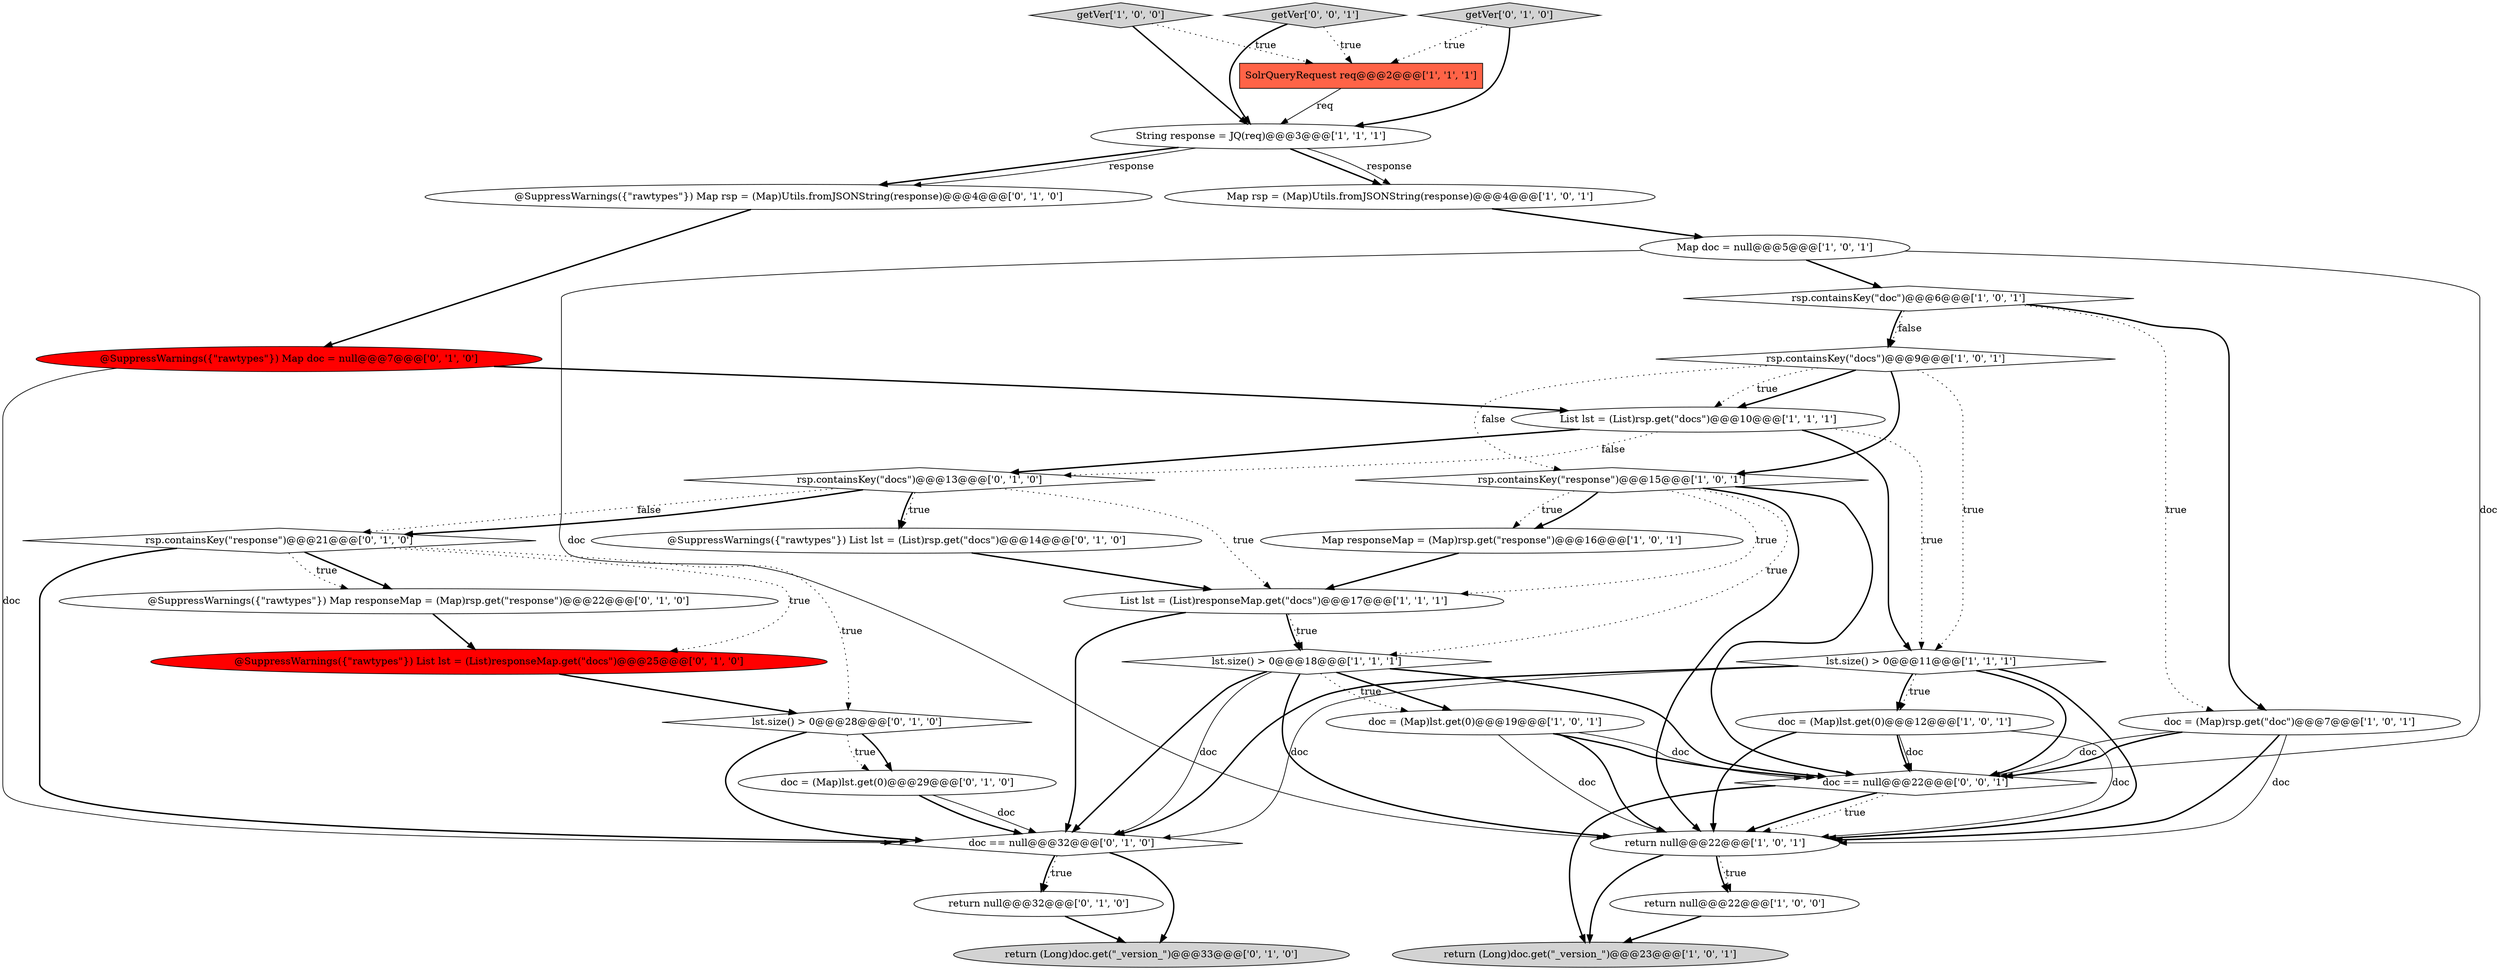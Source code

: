 digraph {
31 [style = filled, label = "doc == null@@@32@@@['0', '1', '0']", fillcolor = white, shape = diamond image = "AAA0AAABBB2BBB"];
29 [style = filled, label = "doc = (Map)lst.get(0)@@@29@@@['0', '1', '0']", fillcolor = white, shape = ellipse image = "AAA0AAABBB2BBB"];
27 [style = filled, label = "@SuppressWarnings({\"rawtypes\"}) Map doc = null@@@7@@@['0', '1', '0']", fillcolor = red, shape = ellipse image = "AAA1AAABBB2BBB"];
20 [style = filled, label = "@SuppressWarnings({\"rawtypes\"}) Map rsp = (Map)Utils.fromJSONString(response)@@@4@@@['0', '1', '0']", fillcolor = white, shape = ellipse image = "AAA0AAABBB2BBB"];
1 [style = filled, label = "String response = JQ(req)@@@3@@@['1', '1', '1']", fillcolor = white, shape = ellipse image = "AAA0AAABBB1BBB"];
0 [style = filled, label = "List lst = (List)rsp.get(\"docs\")@@@10@@@['1', '1', '1']", fillcolor = white, shape = ellipse image = "AAA0AAABBB1BBB"];
4 [style = filled, label = "lst.size() > 0@@@11@@@['1', '1', '1']", fillcolor = white, shape = diamond image = "AAA0AAABBB1BBB"];
21 [style = filled, label = "@SuppressWarnings({\"rawtypes\"}) List lst = (List)rsp.get(\"docs\")@@@14@@@['0', '1', '0']", fillcolor = white, shape = ellipse image = "AAA0AAABBB2BBB"];
22 [style = filled, label = "return null@@@32@@@['0', '1', '0']", fillcolor = white, shape = ellipse image = "AAA0AAABBB2BBB"];
3 [style = filled, label = "getVer['1', '0', '0']", fillcolor = lightgray, shape = diamond image = "AAA0AAABBB1BBB"];
13 [style = filled, label = "rsp.containsKey(\"doc\")@@@6@@@['1', '0', '1']", fillcolor = white, shape = diamond image = "AAA0AAABBB1BBB"];
7 [style = filled, label = "return null@@@22@@@['1', '0', '0']", fillcolor = white, shape = ellipse image = "AAA0AAABBB1BBB"];
10 [style = filled, label = "doc = (Map)rsp.get(\"doc\")@@@7@@@['1', '0', '1']", fillcolor = white, shape = ellipse image = "AAA0AAABBB1BBB"];
2 [style = filled, label = "doc = (Map)lst.get(0)@@@19@@@['1', '0', '1']", fillcolor = white, shape = ellipse image = "AAA0AAABBB1BBB"];
12 [style = filled, label = "lst.size() > 0@@@18@@@['1', '1', '1']", fillcolor = white, shape = diamond image = "AAA0AAABBB1BBB"];
19 [style = filled, label = "lst.size() > 0@@@28@@@['0', '1', '0']", fillcolor = white, shape = diamond image = "AAA0AAABBB2BBB"];
28 [style = filled, label = "rsp.containsKey(\"docs\")@@@13@@@['0', '1', '0']", fillcolor = white, shape = diamond image = "AAA0AAABBB2BBB"];
23 [style = filled, label = "@SuppressWarnings({\"rawtypes\"}) List lst = (List)responseMap.get(\"docs\")@@@25@@@['0', '1', '0']", fillcolor = red, shape = ellipse image = "AAA1AAABBB2BBB"];
11 [style = filled, label = "Map doc = null@@@5@@@['1', '0', '1']", fillcolor = white, shape = ellipse image = "AAA0AAABBB1BBB"];
33 [style = filled, label = "getVer['0', '0', '1']", fillcolor = lightgray, shape = diamond image = "AAA0AAABBB3BBB"];
26 [style = filled, label = "getVer['0', '1', '0']", fillcolor = lightgray, shape = diamond image = "AAA0AAABBB2BBB"];
15 [style = filled, label = "rsp.containsKey(\"docs\")@@@9@@@['1', '0', '1']", fillcolor = white, shape = diamond image = "AAA0AAABBB1BBB"];
24 [style = filled, label = "rsp.containsKey(\"response\")@@@21@@@['0', '1', '0']", fillcolor = white, shape = diamond image = "AAA0AAABBB2BBB"];
16 [style = filled, label = "return null@@@22@@@['1', '0', '1']", fillcolor = white, shape = ellipse image = "AAA0AAABBB1BBB"];
6 [style = filled, label = "List lst = (List)responseMap.get(\"docs\")@@@17@@@['1', '1', '1']", fillcolor = white, shape = ellipse image = "AAA0AAABBB1BBB"];
8 [style = filled, label = "return (Long)doc.get(\"_version_\")@@@23@@@['1', '0', '1']", fillcolor = lightgray, shape = ellipse image = "AAA0AAABBB1BBB"];
5 [style = filled, label = "Map rsp = (Map)Utils.fromJSONString(response)@@@4@@@['1', '0', '1']", fillcolor = white, shape = ellipse image = "AAA0AAABBB1BBB"];
30 [style = filled, label = "@SuppressWarnings({\"rawtypes\"}) Map responseMap = (Map)rsp.get(\"response\")@@@22@@@['0', '1', '0']", fillcolor = white, shape = ellipse image = "AAA0AAABBB2BBB"];
9 [style = filled, label = "doc = (Map)lst.get(0)@@@12@@@['1', '0', '1']", fillcolor = white, shape = ellipse image = "AAA0AAABBB1BBB"];
18 [style = filled, label = "rsp.containsKey(\"response\")@@@15@@@['1', '0', '1']", fillcolor = white, shape = diamond image = "AAA0AAABBB1BBB"];
32 [style = filled, label = "doc == null@@@22@@@['0', '0', '1']", fillcolor = white, shape = diamond image = "AAA0AAABBB3BBB"];
17 [style = filled, label = "SolrQueryRequest req@@@2@@@['1', '1', '1']", fillcolor = tomato, shape = box image = "AAA0AAABBB1BBB"];
14 [style = filled, label = "Map responseMap = (Map)rsp.get(\"response\")@@@16@@@['1', '0', '1']", fillcolor = white, shape = ellipse image = "AAA0AAABBB1BBB"];
25 [style = filled, label = "return (Long)doc.get(\"_version_\")@@@33@@@['0', '1', '0']", fillcolor = lightgray, shape = ellipse image = "AAA0AAABBB2BBB"];
1->5 [style = bold, label=""];
28->21 [style = dotted, label="true"];
10->32 [style = solid, label="doc"];
16->7 [style = bold, label=""];
1->20 [style = bold, label=""];
10->32 [style = bold, label=""];
7->8 [style = bold, label=""];
13->10 [style = dotted, label="true"];
9->16 [style = bold, label=""];
27->31 [style = solid, label="doc"];
24->30 [style = bold, label=""];
20->27 [style = bold, label=""];
28->6 [style = dotted, label="true"];
16->7 [style = dotted, label="true"];
12->2 [style = bold, label=""];
28->21 [style = bold, label=""];
15->0 [style = bold, label=""];
11->13 [style = bold, label=""];
18->32 [style = bold, label=""];
17->1 [style = solid, label="req"];
2->32 [style = bold, label=""];
10->16 [style = solid, label="doc"];
4->16 [style = bold, label=""];
28->24 [style = dotted, label="false"];
2->16 [style = bold, label=""];
31->22 [style = dotted, label="true"];
22->25 [style = bold, label=""];
27->0 [style = bold, label=""];
26->1 [style = bold, label=""];
9->32 [style = bold, label=""];
12->2 [style = dotted, label="true"];
18->6 [style = dotted, label="true"];
4->31 [style = solid, label="doc"];
19->29 [style = dotted, label="true"];
11->32 [style = solid, label="doc"];
28->24 [style = bold, label=""];
24->19 [style = dotted, label="true"];
3->17 [style = dotted, label="true"];
5->11 [style = bold, label=""];
2->16 [style = solid, label="doc"];
13->15 [style = bold, label=""];
6->12 [style = dotted, label="true"];
12->31 [style = solid, label="doc"];
14->6 [style = bold, label=""];
12->31 [style = bold, label=""];
13->10 [style = bold, label=""];
4->9 [style = bold, label=""];
31->25 [style = bold, label=""];
3->1 [style = bold, label=""];
16->8 [style = bold, label=""];
19->29 [style = bold, label=""];
13->15 [style = dotted, label="false"];
0->4 [style = dotted, label="true"];
12->32 [style = bold, label=""];
24->30 [style = dotted, label="true"];
32->16 [style = bold, label=""];
33->17 [style = dotted, label="true"];
15->0 [style = dotted, label="true"];
0->28 [style = dotted, label="false"];
4->31 [style = bold, label=""];
32->8 [style = bold, label=""];
24->23 [style = dotted, label="true"];
10->16 [style = bold, label=""];
1->20 [style = solid, label="response"];
24->31 [style = bold, label=""];
26->17 [style = dotted, label="true"];
23->19 [style = bold, label=""];
9->16 [style = solid, label="doc"];
15->18 [style = dotted, label="false"];
6->12 [style = bold, label=""];
18->16 [style = bold, label=""];
31->22 [style = bold, label=""];
21->6 [style = bold, label=""];
19->31 [style = bold, label=""];
29->31 [style = solid, label="doc"];
29->31 [style = bold, label=""];
30->23 [style = bold, label=""];
2->32 [style = solid, label="doc"];
11->16 [style = solid, label="doc"];
33->1 [style = bold, label=""];
12->16 [style = bold, label=""];
15->18 [style = bold, label=""];
18->14 [style = dotted, label="true"];
15->4 [style = dotted, label="true"];
18->12 [style = dotted, label="true"];
6->31 [style = bold, label=""];
9->32 [style = solid, label="doc"];
0->4 [style = bold, label=""];
4->9 [style = dotted, label="true"];
32->16 [style = dotted, label="true"];
1->5 [style = solid, label="response"];
18->14 [style = bold, label=""];
4->32 [style = bold, label=""];
0->28 [style = bold, label=""];
}
